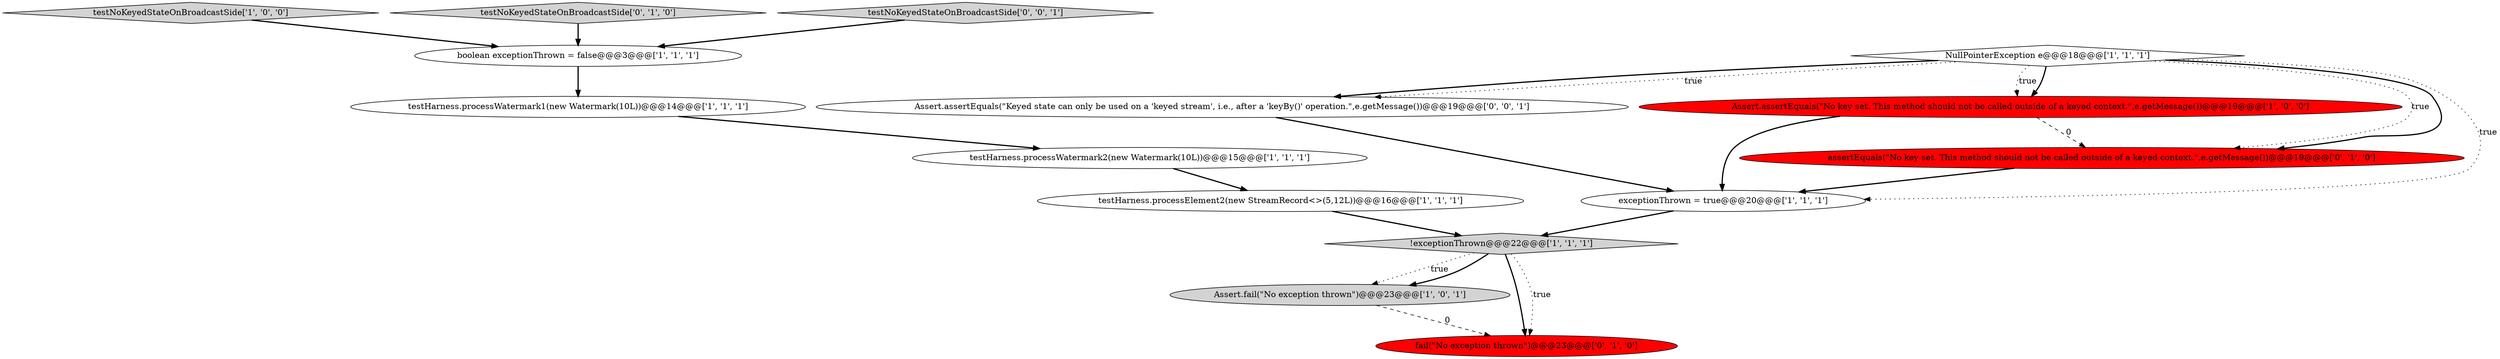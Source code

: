 digraph {
4 [style = filled, label = "Assert.assertEquals(\"No key set. This method should not be called outside of a keyed context.\",e.getMessage())@@@19@@@['1', '0', '0']", fillcolor = red, shape = ellipse image = "AAA1AAABBB1BBB"];
9 [style = filled, label = "testNoKeyedStateOnBroadcastSide['1', '0', '0']", fillcolor = lightgray, shape = diamond image = "AAA0AAABBB1BBB"];
0 [style = filled, label = "testHarness.processWatermark2(new Watermark(10L))@@@15@@@['1', '1', '1']", fillcolor = white, shape = ellipse image = "AAA0AAABBB1BBB"];
11 [style = filled, label = "testNoKeyedStateOnBroadcastSide['0', '1', '0']", fillcolor = lightgray, shape = diamond image = "AAA0AAABBB2BBB"];
2 [style = filled, label = "!exceptionThrown@@@22@@@['1', '1', '1']", fillcolor = lightgray, shape = diamond image = "AAA0AAABBB1BBB"];
7 [style = filled, label = "Assert.fail(\"No exception thrown\")@@@23@@@['1', '0', '1']", fillcolor = lightgray, shape = ellipse image = "AAA0AAABBB1BBB"];
8 [style = filled, label = "testHarness.processElement2(new StreamRecord<>(5,12L))@@@16@@@['1', '1', '1']", fillcolor = white, shape = ellipse image = "AAA0AAABBB1BBB"];
13 [style = filled, label = "testNoKeyedStateOnBroadcastSide['0', '0', '1']", fillcolor = lightgray, shape = diamond image = "AAA0AAABBB3BBB"];
12 [style = filled, label = "fail(\"No exception thrown\")@@@23@@@['0', '1', '0']", fillcolor = red, shape = ellipse image = "AAA1AAABBB2BBB"];
14 [style = filled, label = "Assert.assertEquals(\"Keyed state can only be used on a 'keyed stream', i.e., after a 'keyBy()' operation.\",e.getMessage())@@@19@@@['0', '0', '1']", fillcolor = white, shape = ellipse image = "AAA0AAABBB3BBB"];
10 [style = filled, label = "assertEquals(\"No key set. This method should not be called outside of a keyed context.\",e.getMessage())@@@19@@@['0', '1', '0']", fillcolor = red, shape = ellipse image = "AAA1AAABBB2BBB"];
5 [style = filled, label = "boolean exceptionThrown = false@@@3@@@['1', '1', '1']", fillcolor = white, shape = ellipse image = "AAA0AAABBB1BBB"];
6 [style = filled, label = "NullPointerException e@@@18@@@['1', '1', '1']", fillcolor = white, shape = diamond image = "AAA0AAABBB1BBB"];
1 [style = filled, label = "exceptionThrown = true@@@20@@@['1', '1', '1']", fillcolor = white, shape = ellipse image = "AAA0AAABBB1BBB"];
3 [style = filled, label = "testHarness.processWatermark1(new Watermark(10L))@@@14@@@['1', '1', '1']", fillcolor = white, shape = ellipse image = "AAA0AAABBB1BBB"];
5->3 [style = bold, label=""];
6->1 [style = dotted, label="true"];
14->1 [style = bold, label=""];
3->0 [style = bold, label=""];
2->12 [style = bold, label=""];
6->14 [style = bold, label=""];
6->10 [style = dotted, label="true"];
6->4 [style = bold, label=""];
11->5 [style = bold, label=""];
6->14 [style = dotted, label="true"];
6->4 [style = dotted, label="true"];
8->2 [style = bold, label=""];
2->7 [style = dotted, label="true"];
6->10 [style = bold, label=""];
0->8 [style = bold, label=""];
2->12 [style = dotted, label="true"];
9->5 [style = bold, label=""];
13->5 [style = bold, label=""];
7->12 [style = dashed, label="0"];
4->1 [style = bold, label=""];
1->2 [style = bold, label=""];
2->7 [style = bold, label=""];
4->10 [style = dashed, label="0"];
10->1 [style = bold, label=""];
}
